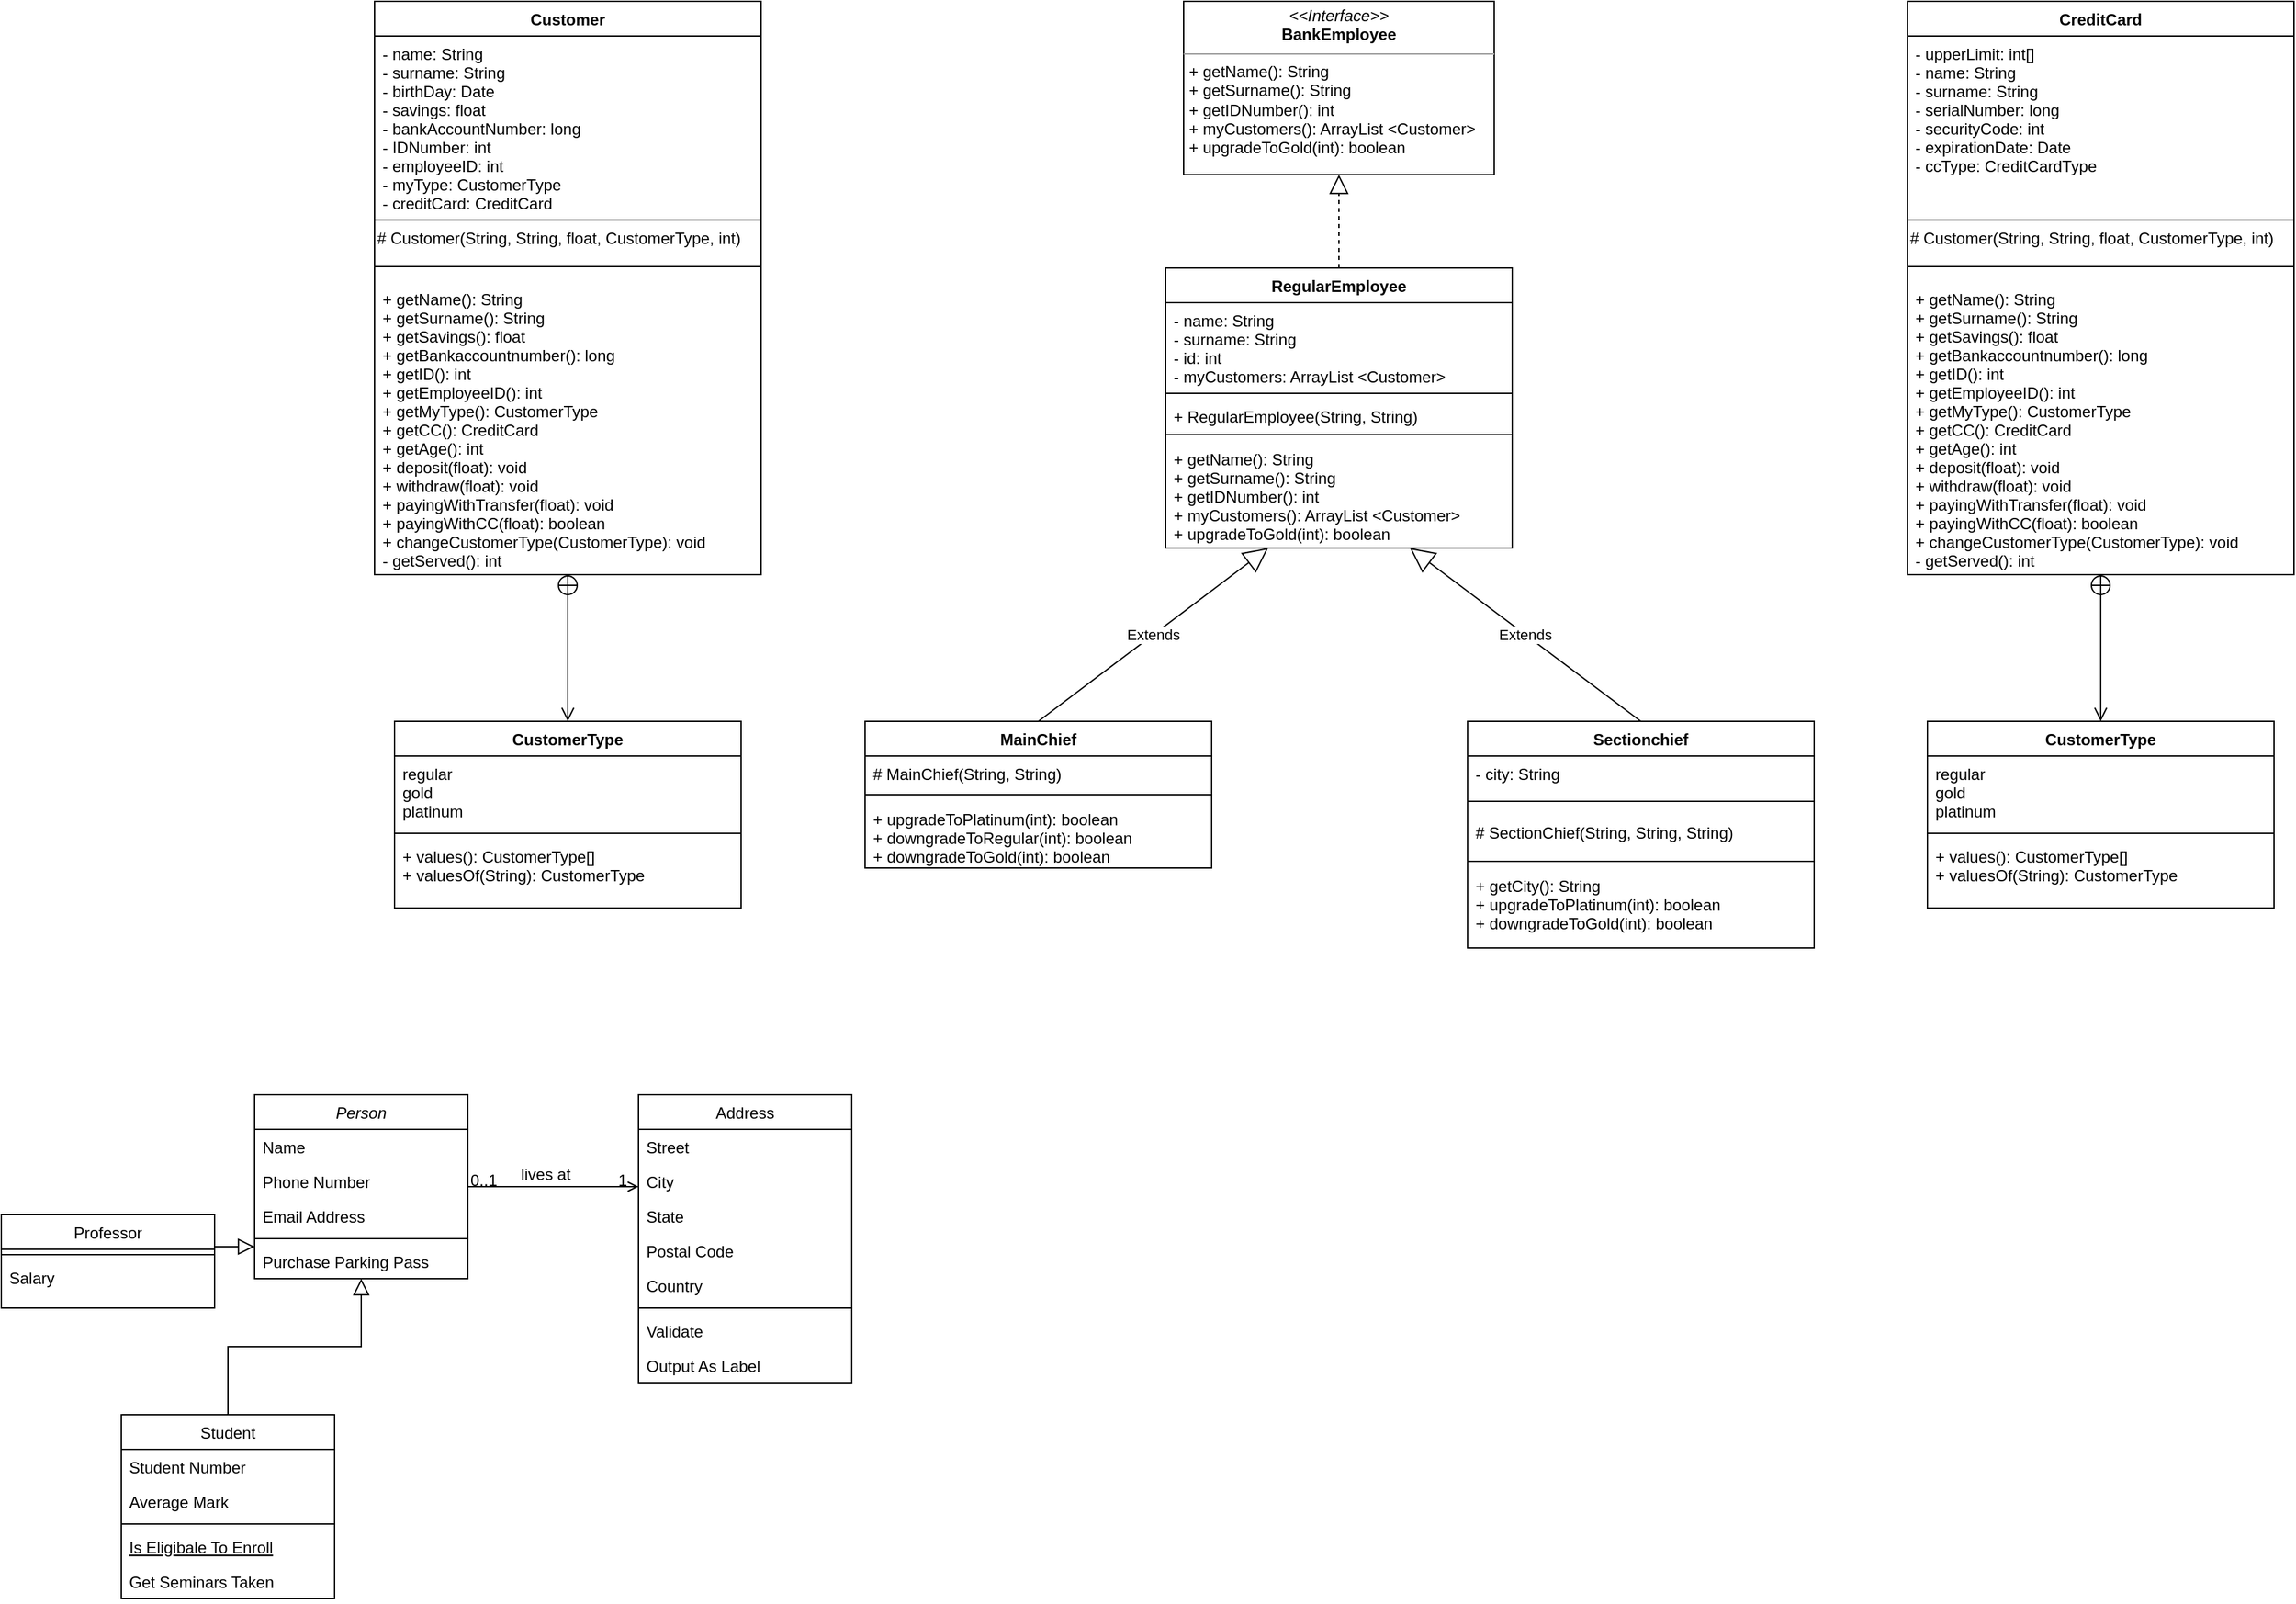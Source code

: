 <mxfile version="13.9.7" type="github">
  <diagram id="C5RBs43oDa-KdzZeNtuy" name="Page-1">
    <mxGraphModel dx="651" dy="842" grid="1" gridSize="10" guides="1" tooltips="1" connect="1" arrows="1" fold="1" page="1" pageScale="1" pageWidth="827" pageHeight="1169" math="0" shadow="0">
      <root>
        <mxCell id="WIyWlLk6GJQsqaUBKTNV-0" />
        <mxCell id="WIyWlLk6GJQsqaUBKTNV-1" parent="WIyWlLk6GJQsqaUBKTNV-0" />
        <mxCell id="zkfFHV4jXpPFQw0GAbJ--0" value="Person" style="swimlane;fontStyle=2;align=center;verticalAlign=top;childLayout=stackLayout;horizontal=1;startSize=26;horizontalStack=0;resizeParent=1;resizeLast=0;collapsible=1;marginBottom=0;rounded=0;shadow=0;strokeWidth=1;" parent="WIyWlLk6GJQsqaUBKTNV-1" vertex="1">
          <mxGeometry x="280" y="820" width="160" height="138" as="geometry">
            <mxRectangle x="230" y="140" width="160" height="26" as="alternateBounds" />
          </mxGeometry>
        </mxCell>
        <mxCell id="zkfFHV4jXpPFQw0GAbJ--1" value="Name" style="text;align=left;verticalAlign=top;spacingLeft=4;spacingRight=4;overflow=hidden;rotatable=0;points=[[0,0.5],[1,0.5]];portConstraint=eastwest;" parent="zkfFHV4jXpPFQw0GAbJ--0" vertex="1">
          <mxGeometry y="26" width="160" height="26" as="geometry" />
        </mxCell>
        <mxCell id="zkfFHV4jXpPFQw0GAbJ--2" value="Phone Number" style="text;align=left;verticalAlign=top;spacingLeft=4;spacingRight=4;overflow=hidden;rotatable=0;points=[[0,0.5],[1,0.5]];portConstraint=eastwest;rounded=0;shadow=0;html=0;" parent="zkfFHV4jXpPFQw0GAbJ--0" vertex="1">
          <mxGeometry y="52" width="160" height="26" as="geometry" />
        </mxCell>
        <mxCell id="zkfFHV4jXpPFQw0GAbJ--3" value="Email Address" style="text;align=left;verticalAlign=top;spacingLeft=4;spacingRight=4;overflow=hidden;rotatable=0;points=[[0,0.5],[1,0.5]];portConstraint=eastwest;rounded=0;shadow=0;html=0;" parent="zkfFHV4jXpPFQw0GAbJ--0" vertex="1">
          <mxGeometry y="78" width="160" height="26" as="geometry" />
        </mxCell>
        <mxCell id="zkfFHV4jXpPFQw0GAbJ--4" value="" style="line;html=1;strokeWidth=1;align=left;verticalAlign=middle;spacingTop=-1;spacingLeft=3;spacingRight=3;rotatable=0;labelPosition=right;points=[];portConstraint=eastwest;" parent="zkfFHV4jXpPFQw0GAbJ--0" vertex="1">
          <mxGeometry y="104" width="160" height="8" as="geometry" />
        </mxCell>
        <mxCell id="zkfFHV4jXpPFQw0GAbJ--5" value="Purchase Parking Pass" style="text;align=left;verticalAlign=top;spacingLeft=4;spacingRight=4;overflow=hidden;rotatable=0;points=[[0,0.5],[1,0.5]];portConstraint=eastwest;" parent="zkfFHV4jXpPFQw0GAbJ--0" vertex="1">
          <mxGeometry y="112" width="160" height="26" as="geometry" />
        </mxCell>
        <mxCell id="zkfFHV4jXpPFQw0GAbJ--6" value="Student" style="swimlane;fontStyle=0;align=center;verticalAlign=top;childLayout=stackLayout;horizontal=1;startSize=26;horizontalStack=0;resizeParent=1;resizeLast=0;collapsible=1;marginBottom=0;rounded=0;shadow=0;strokeWidth=1;" parent="WIyWlLk6GJQsqaUBKTNV-1" vertex="1">
          <mxGeometry x="180" y="1060" width="160" height="138" as="geometry">
            <mxRectangle x="130" y="380" width="160" height="26" as="alternateBounds" />
          </mxGeometry>
        </mxCell>
        <mxCell id="zkfFHV4jXpPFQw0GAbJ--7" value="Student Number" style="text;align=left;verticalAlign=top;spacingLeft=4;spacingRight=4;overflow=hidden;rotatable=0;points=[[0,0.5],[1,0.5]];portConstraint=eastwest;" parent="zkfFHV4jXpPFQw0GAbJ--6" vertex="1">
          <mxGeometry y="26" width="160" height="26" as="geometry" />
        </mxCell>
        <mxCell id="zkfFHV4jXpPFQw0GAbJ--8" value="Average Mark" style="text;align=left;verticalAlign=top;spacingLeft=4;spacingRight=4;overflow=hidden;rotatable=0;points=[[0,0.5],[1,0.5]];portConstraint=eastwest;rounded=0;shadow=0;html=0;" parent="zkfFHV4jXpPFQw0GAbJ--6" vertex="1">
          <mxGeometry y="52" width="160" height="26" as="geometry" />
        </mxCell>
        <mxCell id="zkfFHV4jXpPFQw0GAbJ--9" value="" style="line;html=1;strokeWidth=1;align=left;verticalAlign=middle;spacingTop=-1;spacingLeft=3;spacingRight=3;rotatable=0;labelPosition=right;points=[];portConstraint=eastwest;" parent="zkfFHV4jXpPFQw0GAbJ--6" vertex="1">
          <mxGeometry y="78" width="160" height="8" as="geometry" />
        </mxCell>
        <mxCell id="zkfFHV4jXpPFQw0GAbJ--10" value="Is Eligibale To Enroll" style="text;align=left;verticalAlign=top;spacingLeft=4;spacingRight=4;overflow=hidden;rotatable=0;points=[[0,0.5],[1,0.5]];portConstraint=eastwest;fontStyle=4" parent="zkfFHV4jXpPFQw0GAbJ--6" vertex="1">
          <mxGeometry y="86" width="160" height="26" as="geometry" />
        </mxCell>
        <mxCell id="zkfFHV4jXpPFQw0GAbJ--11" value="Get Seminars Taken" style="text;align=left;verticalAlign=top;spacingLeft=4;spacingRight=4;overflow=hidden;rotatable=0;points=[[0,0.5],[1,0.5]];portConstraint=eastwest;" parent="zkfFHV4jXpPFQw0GAbJ--6" vertex="1">
          <mxGeometry y="112" width="160" height="26" as="geometry" />
        </mxCell>
        <mxCell id="zkfFHV4jXpPFQw0GAbJ--12" value="" style="endArrow=block;endSize=10;endFill=0;shadow=0;strokeWidth=1;rounded=0;edgeStyle=elbowEdgeStyle;elbow=vertical;" parent="WIyWlLk6GJQsqaUBKTNV-1" source="zkfFHV4jXpPFQw0GAbJ--6" target="zkfFHV4jXpPFQw0GAbJ--0" edge="1">
          <mxGeometry width="160" relative="1" as="geometry">
            <mxPoint x="260" y="903" as="sourcePoint" />
            <mxPoint x="260" y="903" as="targetPoint" />
          </mxGeometry>
        </mxCell>
        <mxCell id="zkfFHV4jXpPFQw0GAbJ--13" value="Professor" style="swimlane;fontStyle=0;align=center;verticalAlign=top;childLayout=stackLayout;horizontal=1;startSize=26;horizontalStack=0;resizeParent=1;resizeLast=0;collapsible=1;marginBottom=0;rounded=0;shadow=0;strokeWidth=1;" parent="WIyWlLk6GJQsqaUBKTNV-1" vertex="1">
          <mxGeometry x="90" y="910" width="160" height="70" as="geometry">
            <mxRectangle x="340" y="380" width="170" height="26" as="alternateBounds" />
          </mxGeometry>
        </mxCell>
        <mxCell id="zkfFHV4jXpPFQw0GAbJ--15" value="" style="line;html=1;strokeWidth=1;align=left;verticalAlign=middle;spacingTop=-1;spacingLeft=3;spacingRight=3;rotatable=0;labelPosition=right;points=[];portConstraint=eastwest;" parent="zkfFHV4jXpPFQw0GAbJ--13" vertex="1">
          <mxGeometry y="26" width="160" height="8" as="geometry" />
        </mxCell>
        <mxCell id="zkfFHV4jXpPFQw0GAbJ--14" value="Salary" style="text;align=left;verticalAlign=top;spacingLeft=4;spacingRight=4;overflow=hidden;rotatable=0;points=[[0,0.5],[1,0.5]];portConstraint=eastwest;" parent="zkfFHV4jXpPFQw0GAbJ--13" vertex="1">
          <mxGeometry y="34" width="160" height="26" as="geometry" />
        </mxCell>
        <mxCell id="zkfFHV4jXpPFQw0GAbJ--16" value="" style="endArrow=block;endSize=10;endFill=0;shadow=0;strokeWidth=1;rounded=0;edgeStyle=elbowEdgeStyle;elbow=vertical;" parent="WIyWlLk6GJQsqaUBKTNV-1" source="zkfFHV4jXpPFQw0GAbJ--13" target="zkfFHV4jXpPFQw0GAbJ--0" edge="1">
          <mxGeometry width="160" relative="1" as="geometry">
            <mxPoint x="240" y="603" as="sourcePoint" />
            <mxPoint x="340" y="501" as="targetPoint" />
          </mxGeometry>
        </mxCell>
        <mxCell id="zkfFHV4jXpPFQw0GAbJ--17" value="Address" style="swimlane;fontStyle=0;align=center;verticalAlign=top;childLayout=stackLayout;horizontal=1;startSize=26;horizontalStack=0;resizeParent=1;resizeLast=0;collapsible=1;marginBottom=0;rounded=0;shadow=0;strokeWidth=1;" parent="WIyWlLk6GJQsqaUBKTNV-1" vertex="1">
          <mxGeometry x="568" y="820" width="160" height="216" as="geometry">
            <mxRectangle x="550" y="140" width="160" height="26" as="alternateBounds" />
          </mxGeometry>
        </mxCell>
        <mxCell id="zkfFHV4jXpPFQw0GAbJ--18" value="Street" style="text;align=left;verticalAlign=top;spacingLeft=4;spacingRight=4;overflow=hidden;rotatable=0;points=[[0,0.5],[1,0.5]];portConstraint=eastwest;" parent="zkfFHV4jXpPFQw0GAbJ--17" vertex="1">
          <mxGeometry y="26" width="160" height="26" as="geometry" />
        </mxCell>
        <mxCell id="zkfFHV4jXpPFQw0GAbJ--19" value="City" style="text;align=left;verticalAlign=top;spacingLeft=4;spacingRight=4;overflow=hidden;rotatable=0;points=[[0,0.5],[1,0.5]];portConstraint=eastwest;rounded=0;shadow=0;html=0;" parent="zkfFHV4jXpPFQw0GAbJ--17" vertex="1">
          <mxGeometry y="52" width="160" height="26" as="geometry" />
        </mxCell>
        <mxCell id="zkfFHV4jXpPFQw0GAbJ--20" value="State" style="text;align=left;verticalAlign=top;spacingLeft=4;spacingRight=4;overflow=hidden;rotatable=0;points=[[0,0.5],[1,0.5]];portConstraint=eastwest;rounded=0;shadow=0;html=0;" parent="zkfFHV4jXpPFQw0GAbJ--17" vertex="1">
          <mxGeometry y="78" width="160" height="26" as="geometry" />
        </mxCell>
        <mxCell id="zkfFHV4jXpPFQw0GAbJ--21" value="Postal Code" style="text;align=left;verticalAlign=top;spacingLeft=4;spacingRight=4;overflow=hidden;rotatable=0;points=[[0,0.5],[1,0.5]];portConstraint=eastwest;rounded=0;shadow=0;html=0;" parent="zkfFHV4jXpPFQw0GAbJ--17" vertex="1">
          <mxGeometry y="104" width="160" height="26" as="geometry" />
        </mxCell>
        <mxCell id="zkfFHV4jXpPFQw0GAbJ--22" value="Country" style="text;align=left;verticalAlign=top;spacingLeft=4;spacingRight=4;overflow=hidden;rotatable=0;points=[[0,0.5],[1,0.5]];portConstraint=eastwest;rounded=0;shadow=0;html=0;" parent="zkfFHV4jXpPFQw0GAbJ--17" vertex="1">
          <mxGeometry y="130" width="160" height="26" as="geometry" />
        </mxCell>
        <mxCell id="zkfFHV4jXpPFQw0GAbJ--23" value="" style="line;html=1;strokeWidth=1;align=left;verticalAlign=middle;spacingTop=-1;spacingLeft=3;spacingRight=3;rotatable=0;labelPosition=right;points=[];portConstraint=eastwest;" parent="zkfFHV4jXpPFQw0GAbJ--17" vertex="1">
          <mxGeometry y="156" width="160" height="8" as="geometry" />
        </mxCell>
        <mxCell id="zkfFHV4jXpPFQw0GAbJ--24" value="Validate" style="text;align=left;verticalAlign=top;spacingLeft=4;spacingRight=4;overflow=hidden;rotatable=0;points=[[0,0.5],[1,0.5]];portConstraint=eastwest;" parent="zkfFHV4jXpPFQw0GAbJ--17" vertex="1">
          <mxGeometry y="164" width="160" height="26" as="geometry" />
        </mxCell>
        <mxCell id="zkfFHV4jXpPFQw0GAbJ--25" value="Output As Label" style="text;align=left;verticalAlign=top;spacingLeft=4;spacingRight=4;overflow=hidden;rotatable=0;points=[[0,0.5],[1,0.5]];portConstraint=eastwest;" parent="zkfFHV4jXpPFQw0GAbJ--17" vertex="1">
          <mxGeometry y="190" width="160" height="26" as="geometry" />
        </mxCell>
        <mxCell id="zkfFHV4jXpPFQw0GAbJ--26" value="" style="endArrow=open;shadow=0;strokeWidth=1;rounded=0;endFill=1;edgeStyle=elbowEdgeStyle;elbow=vertical;" parent="WIyWlLk6GJQsqaUBKTNV-1" source="zkfFHV4jXpPFQw0GAbJ--0" target="zkfFHV4jXpPFQw0GAbJ--17" edge="1">
          <mxGeometry x="0.5" y="41" relative="1" as="geometry">
            <mxPoint x="410" y="422" as="sourcePoint" />
            <mxPoint x="570" y="422" as="targetPoint" />
            <mxPoint x="-40" y="32" as="offset" />
          </mxGeometry>
        </mxCell>
        <mxCell id="zkfFHV4jXpPFQw0GAbJ--27" value="0..1" style="resizable=0;align=left;verticalAlign=bottom;labelBackgroundColor=none;fontSize=12;" parent="zkfFHV4jXpPFQw0GAbJ--26" connectable="0" vertex="1">
          <mxGeometry x="-1" relative="1" as="geometry">
            <mxPoint y="4" as="offset" />
          </mxGeometry>
        </mxCell>
        <mxCell id="zkfFHV4jXpPFQw0GAbJ--28" value="1" style="resizable=0;align=right;verticalAlign=bottom;labelBackgroundColor=none;fontSize=12;" parent="zkfFHV4jXpPFQw0GAbJ--26" connectable="0" vertex="1">
          <mxGeometry x="1" relative="1" as="geometry">
            <mxPoint x="-7" y="4" as="offset" />
          </mxGeometry>
        </mxCell>
        <mxCell id="zkfFHV4jXpPFQw0GAbJ--29" value="lives at" style="text;html=1;resizable=0;points=[];;align=center;verticalAlign=middle;labelBackgroundColor=none;rounded=0;shadow=0;strokeWidth=1;fontSize=12;" parent="zkfFHV4jXpPFQw0GAbJ--26" vertex="1" connectable="0">
          <mxGeometry x="0.5" y="49" relative="1" as="geometry">
            <mxPoint x="-38" y="40" as="offset" />
          </mxGeometry>
        </mxCell>
        <mxCell id="6Sv1Ct6tXsj0_WHqYkc9-1" value="&lt;p style=&quot;margin: 0px ; margin-top: 4px ; text-align: center&quot;&gt;&lt;i&gt;&amp;lt;&amp;lt;Interface&amp;gt;&amp;gt;&lt;/i&gt;&lt;br&gt;&lt;b&gt;BankEmployee&lt;/b&gt;&lt;/p&gt;&lt;hr size=&quot;1&quot;&gt;&lt;p style=&quot;margin: 0px ; margin-left: 4px&quot;&gt;&lt;/p&gt;&lt;p style=&quot;margin: 0px ; margin-left: 4px&quot;&gt;+ getName(): String&lt;/p&gt;&lt;p style=&quot;margin: 0px ; margin-left: 4px&quot;&gt;+ getSurname(): String&lt;/p&gt;&lt;p style=&quot;margin: 0px ; margin-left: 4px&quot;&gt;+ getIDNumber(): int&lt;/p&gt;&lt;p style=&quot;margin: 0px ; margin-left: 4px&quot;&gt;+ myCustomers(): ArrayList &amp;lt;Customer&amp;gt;&lt;/p&gt;&lt;p style=&quot;margin: 0px ; margin-left: 4px&quot;&gt;+ upgradeToGold(int): boolean&lt;/p&gt;" style="verticalAlign=top;align=left;overflow=fill;fontSize=12;fontFamily=Helvetica;html=1;" vertex="1" parent="WIyWlLk6GJQsqaUBKTNV-1">
          <mxGeometry x="977" width="233" height="130" as="geometry" />
        </mxCell>
        <mxCell id="6Sv1Ct6tXsj0_WHqYkc9-8" value="Customer" style="swimlane;fontStyle=1;align=center;verticalAlign=top;childLayout=stackLayout;horizontal=1;startSize=26;horizontalStack=0;resizeParent=1;resizeParentMax=0;resizeLast=0;collapsible=1;marginBottom=0;" vertex="1" parent="WIyWlLk6GJQsqaUBKTNV-1">
          <mxGeometry x="370" width="290" height="430" as="geometry" />
        </mxCell>
        <mxCell id="6Sv1Ct6tXsj0_WHqYkc9-9" value="- name: String&#xa;- surname: String&#xa;- birthDay: Date&#xa;- savings: float&#xa;- bankAccountNumber: long&#xa;- IDNumber: int&#xa;- employeeID: int&#xa;- myType: CustomerType&#xa;- creditCard: CreditCard" style="text;strokeColor=none;fillColor=none;align=left;verticalAlign=top;spacingLeft=4;spacingRight=4;overflow=hidden;rotatable=0;points=[[0,0.5],[1,0.5]];portConstraint=eastwest;" vertex="1" parent="6Sv1Ct6tXsj0_WHqYkc9-8">
          <mxGeometry y="26" width="290" height="134" as="geometry" />
        </mxCell>
        <mxCell id="6Sv1Ct6tXsj0_WHqYkc9-10" value="" style="line;strokeWidth=1;fillColor=none;align=left;verticalAlign=middle;spacingTop=-1;spacingLeft=3;spacingRight=3;rotatable=0;labelPosition=right;points=[];portConstraint=eastwest;" vertex="1" parent="6Sv1Ct6tXsj0_WHqYkc9-8">
          <mxGeometry y="160" width="290" height="8" as="geometry" />
        </mxCell>
        <mxCell id="6Sv1Ct6tXsj0_WHqYkc9-49" value="# Customer(String, String, float, CustomerType, int)&lt;br&gt;" style="text;html=1;align=left;verticalAlign=middle;resizable=0;points=[];autosize=1;" vertex="1" parent="6Sv1Ct6tXsj0_WHqYkc9-8">
          <mxGeometry y="168" width="290" height="20" as="geometry" />
        </mxCell>
        <mxCell id="6Sv1Ct6tXsj0_WHqYkc9-48" value="" style="line;strokeWidth=1;fillColor=none;align=left;verticalAlign=middle;spacingTop=-1;spacingLeft=3;spacingRight=3;rotatable=0;labelPosition=right;points=[];portConstraint=eastwest;" vertex="1" parent="6Sv1Ct6tXsj0_WHqYkc9-8">
          <mxGeometry y="188" width="290" height="22" as="geometry" />
        </mxCell>
        <mxCell id="6Sv1Ct6tXsj0_WHqYkc9-11" value="+ getName(): String&#xa;+ getSurname(): String&#xa;+ getSavings(): float&#xa;+ getBankaccountnumber(): long&#xa;+ getID(): int&#xa;+ getEmployeeID(): int&#xa;+ getMyType(): CustomerType&#xa;+ getCC(): CreditCard&#xa;+ getAge(): int&#xa;+ deposit(float): void&#xa;+ withdraw(float): void&#xa;+ payingWithTransfer(float): void&#xa;+ payingWithCC(float): boolean&#xa;+ changeCustomerType(CustomerType): void&#xa;- getServed(): int&#xa;" style="text;strokeColor=none;fillColor=none;align=left;verticalAlign=top;spacingLeft=4;spacingRight=4;overflow=hidden;rotatable=0;points=[[0,0.5],[1,0.5]];portConstraint=eastwest;" vertex="1" parent="6Sv1Ct6tXsj0_WHqYkc9-8">
          <mxGeometry y="210" width="290" height="220" as="geometry" />
        </mxCell>
        <mxCell id="6Sv1Ct6tXsj0_WHqYkc9-14" value="CustomerType" style="swimlane;fontStyle=1;align=center;verticalAlign=top;childLayout=stackLayout;horizontal=1;startSize=26;horizontalStack=0;resizeParent=1;resizeParentMax=0;resizeLast=0;collapsible=1;marginBottom=0;" vertex="1" parent="WIyWlLk6GJQsqaUBKTNV-1">
          <mxGeometry x="385" y="540" width="260" height="140" as="geometry" />
        </mxCell>
        <mxCell id="6Sv1Ct6tXsj0_WHqYkc9-15" value="regular&#xa;gold&#xa;platinum" style="text;strokeColor=none;fillColor=none;align=left;verticalAlign=top;spacingLeft=4;spacingRight=4;overflow=hidden;rotatable=0;points=[[0,0.5],[1,0.5]];portConstraint=eastwest;" vertex="1" parent="6Sv1Ct6tXsj0_WHqYkc9-14">
          <mxGeometry y="26" width="260" height="54" as="geometry" />
        </mxCell>
        <mxCell id="6Sv1Ct6tXsj0_WHqYkc9-16" value="" style="line;strokeWidth=1;fillColor=none;align=left;verticalAlign=middle;spacingTop=-1;spacingLeft=3;spacingRight=3;rotatable=0;labelPosition=right;points=[];portConstraint=eastwest;" vertex="1" parent="6Sv1Ct6tXsj0_WHqYkc9-14">
          <mxGeometry y="80" width="260" height="8" as="geometry" />
        </mxCell>
        <mxCell id="6Sv1Ct6tXsj0_WHqYkc9-17" value="+ values(): CustomerType[]&#xa;+ valuesOf(String): CustomerType" style="text;strokeColor=none;fillColor=none;align=left;verticalAlign=top;spacingLeft=4;spacingRight=4;overflow=hidden;rotatable=0;points=[[0,0.5],[1,0.5]];portConstraint=eastwest;" vertex="1" parent="6Sv1Ct6tXsj0_WHqYkc9-14">
          <mxGeometry y="88" width="260" height="52" as="geometry" />
        </mxCell>
        <mxCell id="6Sv1Ct6tXsj0_WHqYkc9-18" value="" style="endArrow=open;startArrow=circlePlus;endFill=0;startFill=0;endSize=8;html=1;entryX=0.5;entryY=0;entryDx=0;entryDy=0;" edge="1" parent="WIyWlLk6GJQsqaUBKTNV-1" source="6Sv1Ct6tXsj0_WHqYkc9-11" target="6Sv1Ct6tXsj0_WHqYkc9-14">
          <mxGeometry width="160" relative="1" as="geometry">
            <mxPoint x="480" y="430" as="sourcePoint" />
            <mxPoint x="660" y="390" as="targetPoint" />
          </mxGeometry>
        </mxCell>
        <mxCell id="6Sv1Ct6tXsj0_WHqYkc9-23" value="" style="endArrow=block;dashed=1;endFill=0;endSize=12;html=1;entryX=0.5;entryY=1;entryDx=0;entryDy=0;exitX=0.5;exitY=0;exitDx=0;exitDy=0;" edge="1" parent="WIyWlLk6GJQsqaUBKTNV-1" source="6Sv1Ct6tXsj0_WHqYkc9-24" target="6Sv1Ct6tXsj0_WHqYkc9-1">
          <mxGeometry width="160" relative="1" as="geometry">
            <mxPoint x="944" y="190" as="sourcePoint" />
            <mxPoint x="1100" y="-20" as="targetPoint" />
          </mxGeometry>
        </mxCell>
        <mxCell id="6Sv1Ct6tXsj0_WHqYkc9-24" value="RegularEmployee" style="swimlane;fontStyle=1;align=center;verticalAlign=top;childLayout=stackLayout;horizontal=1;startSize=26;horizontalStack=0;resizeParent=1;resizeParentMax=0;resizeLast=0;collapsible=1;marginBottom=0;" vertex="1" parent="WIyWlLk6GJQsqaUBKTNV-1">
          <mxGeometry x="963.5" y="200" width="260" height="210" as="geometry" />
        </mxCell>
        <mxCell id="6Sv1Ct6tXsj0_WHqYkc9-25" value="- name: String&#xa;- surname: String&#xa;- id: int&#xa;- myCustomers: ArrayList &lt;Customer&gt;&#xa;" style="text;strokeColor=none;fillColor=none;align=left;verticalAlign=top;spacingLeft=4;spacingRight=4;overflow=hidden;rotatable=0;points=[[0,0.5],[1,0.5]];portConstraint=eastwest;" vertex="1" parent="6Sv1Ct6tXsj0_WHqYkc9-24">
          <mxGeometry y="26" width="260" height="64" as="geometry" />
        </mxCell>
        <mxCell id="6Sv1Ct6tXsj0_WHqYkc9-26" value="" style="line;strokeWidth=1;fillColor=none;align=left;verticalAlign=middle;spacingTop=-1;spacingLeft=3;spacingRight=3;rotatable=0;labelPosition=right;points=[];portConstraint=eastwest;" vertex="1" parent="6Sv1Ct6tXsj0_WHqYkc9-24">
          <mxGeometry y="90" width="260" height="8" as="geometry" />
        </mxCell>
        <mxCell id="6Sv1Ct6tXsj0_WHqYkc9-31" value="+ RegularEmployee(String, String)&#xa;&#xa;" style="text;strokeColor=none;fillColor=none;align=left;verticalAlign=top;spacingLeft=4;spacingRight=4;overflow=hidden;rotatable=0;points=[[0,0.5],[1,0.5]];portConstraint=eastwest;" vertex="1" parent="6Sv1Ct6tXsj0_WHqYkc9-24">
          <mxGeometry y="98" width="260" height="22" as="geometry" />
        </mxCell>
        <mxCell id="6Sv1Ct6tXsj0_WHqYkc9-28" value="" style="line;strokeWidth=1;fillColor=none;align=left;verticalAlign=middle;spacingTop=-1;spacingLeft=3;spacingRight=3;rotatable=0;labelPosition=right;points=[];portConstraint=eastwest;" vertex="1" parent="6Sv1Ct6tXsj0_WHqYkc9-24">
          <mxGeometry y="120" width="260" height="10" as="geometry" />
        </mxCell>
        <mxCell id="6Sv1Ct6tXsj0_WHqYkc9-27" value="+ getName(): String&#xa;+ getSurname(): String&#xa;+ getIDNumber(): int&#xa;+ myCustomers(): ArrayList &lt;Customer&gt;&#xa;+ upgradeToGold(int): boolean&#xa;" style="text;strokeColor=none;fillColor=none;align=left;verticalAlign=top;spacingLeft=4;spacingRight=4;overflow=hidden;rotatable=0;points=[[0,0.5],[1,0.5]];portConstraint=eastwest;" vertex="1" parent="6Sv1Ct6tXsj0_WHqYkc9-24">
          <mxGeometry y="130" width="260" height="80" as="geometry" />
        </mxCell>
        <mxCell id="6Sv1Ct6tXsj0_WHqYkc9-33" value="Extends" style="endArrow=block;endSize=16;endFill=0;html=1;exitX=0.5;exitY=0;exitDx=0;exitDy=0;" edge="1" parent="WIyWlLk6GJQsqaUBKTNV-1" source="6Sv1Ct6tXsj0_WHqYkc9-34" target="6Sv1Ct6tXsj0_WHqYkc9-27">
          <mxGeometry width="160" relative="1" as="geometry">
            <mxPoint x="1030" y="380" as="sourcePoint" />
            <mxPoint x="1090" y="440" as="targetPoint" />
          </mxGeometry>
        </mxCell>
        <mxCell id="6Sv1Ct6tXsj0_WHqYkc9-34" value="Sectionchief" style="swimlane;fontStyle=1;align=center;verticalAlign=top;childLayout=stackLayout;horizontal=1;startSize=26;horizontalStack=0;resizeParent=1;resizeParentMax=0;resizeLast=0;collapsible=1;marginBottom=0;" vertex="1" parent="WIyWlLk6GJQsqaUBKTNV-1">
          <mxGeometry x="1190" y="540" width="260" height="170" as="geometry" />
        </mxCell>
        <mxCell id="6Sv1Ct6tXsj0_WHqYkc9-46" value="- city: String" style="text;strokeColor=none;fillColor=none;align=left;verticalAlign=top;spacingLeft=4;spacingRight=4;overflow=hidden;rotatable=0;points=[[0,0.5],[1,0.5]];portConstraint=eastwest;" vertex="1" parent="6Sv1Ct6tXsj0_WHqYkc9-34">
          <mxGeometry y="26" width="260" height="24" as="geometry" />
        </mxCell>
        <mxCell id="6Sv1Ct6tXsj0_WHqYkc9-45" value="" style="line;strokeWidth=1;fillColor=none;align=left;verticalAlign=middle;spacingTop=-1;spacingLeft=3;spacingRight=3;rotatable=0;labelPosition=right;points=[];portConstraint=eastwest;" vertex="1" parent="6Sv1Ct6tXsj0_WHqYkc9-34">
          <mxGeometry y="50" width="260" height="20" as="geometry" />
        </mxCell>
        <mxCell id="6Sv1Ct6tXsj0_WHqYkc9-37" value="# SectionChief(String, String, String)&#xa;&#xa;" style="text;strokeColor=none;fillColor=none;align=left;verticalAlign=top;spacingLeft=4;spacingRight=4;overflow=hidden;rotatable=0;points=[[0,0.5],[1,0.5]];portConstraint=eastwest;" vertex="1" parent="6Sv1Ct6tXsj0_WHqYkc9-34">
          <mxGeometry y="70" width="260" height="30" as="geometry" />
        </mxCell>
        <mxCell id="6Sv1Ct6tXsj0_WHqYkc9-38" value="" style="line;strokeWidth=1;fillColor=none;align=left;verticalAlign=middle;spacingTop=-1;spacingLeft=3;spacingRight=3;rotatable=0;labelPosition=right;points=[];portConstraint=eastwest;" vertex="1" parent="6Sv1Ct6tXsj0_WHqYkc9-34">
          <mxGeometry y="100" width="260" height="10" as="geometry" />
        </mxCell>
        <mxCell id="6Sv1Ct6tXsj0_WHqYkc9-39" value="+ getCity(): String&#xa;+ upgradeToPlatinum(int): boolean&#xa;+ downgradeToGold(int): boolean" style="text;strokeColor=none;fillColor=none;align=left;verticalAlign=top;spacingLeft=4;spacingRight=4;overflow=hidden;rotatable=0;points=[[0,0.5],[1,0.5]];portConstraint=eastwest;" vertex="1" parent="6Sv1Ct6tXsj0_WHqYkc9-34">
          <mxGeometry y="110" width="260" height="60" as="geometry" />
        </mxCell>
        <mxCell id="6Sv1Ct6tXsj0_WHqYkc9-40" value="Extends" style="endArrow=block;endSize=16;endFill=0;html=1;exitX=0.5;exitY=0;exitDx=0;exitDy=0;" edge="1" parent="WIyWlLk6GJQsqaUBKTNV-1" source="6Sv1Ct6tXsj0_WHqYkc9-41" target="6Sv1Ct6tXsj0_WHqYkc9-27">
          <mxGeometry width="160" relative="1" as="geometry">
            <mxPoint x="1040" y="390" as="sourcePoint" />
            <mxPoint x="1088.94" y="421.6" as="targetPoint" />
          </mxGeometry>
        </mxCell>
        <mxCell id="6Sv1Ct6tXsj0_WHqYkc9-41" value="MainChief" style="swimlane;fontStyle=1;align=center;verticalAlign=top;childLayout=stackLayout;horizontal=1;startSize=26;horizontalStack=0;resizeParent=1;resizeParentMax=0;resizeLast=0;collapsible=1;marginBottom=0;" vertex="1" parent="WIyWlLk6GJQsqaUBKTNV-1">
          <mxGeometry x="738" y="540" width="260" height="110" as="geometry" />
        </mxCell>
        <mxCell id="6Sv1Ct6tXsj0_WHqYkc9-42" value="# MainChief(String, String)&#xa;&#xa;" style="text;strokeColor=none;fillColor=none;align=left;verticalAlign=top;spacingLeft=4;spacingRight=4;overflow=hidden;rotatable=0;points=[[0,0.5],[1,0.5]];portConstraint=eastwest;" vertex="1" parent="6Sv1Ct6tXsj0_WHqYkc9-41">
          <mxGeometry y="26" width="260" height="24" as="geometry" />
        </mxCell>
        <mxCell id="6Sv1Ct6tXsj0_WHqYkc9-43" value="" style="line;strokeWidth=1;fillColor=none;align=left;verticalAlign=middle;spacingTop=-1;spacingLeft=3;spacingRight=3;rotatable=0;labelPosition=right;points=[];portConstraint=eastwest;" vertex="1" parent="6Sv1Ct6tXsj0_WHqYkc9-41">
          <mxGeometry y="50" width="260" height="10" as="geometry" />
        </mxCell>
        <mxCell id="6Sv1Ct6tXsj0_WHqYkc9-44" value="+ upgradeToPlatinum(int): boolean&#xa;+ downgradeToRegular(int): boolean&#xa;+ downgradeToGold(int): boolean" style="text;strokeColor=none;fillColor=none;align=left;verticalAlign=top;spacingLeft=4;spacingRight=4;overflow=hidden;rotatable=0;points=[[0,0.5],[1,0.5]];portConstraint=eastwest;" vertex="1" parent="6Sv1Ct6tXsj0_WHqYkc9-41">
          <mxGeometry y="60" width="260" height="50" as="geometry" />
        </mxCell>
        <mxCell id="6Sv1Ct6tXsj0_WHqYkc9-50" value="CreditCard" style="swimlane;fontStyle=1;align=center;verticalAlign=top;childLayout=stackLayout;horizontal=1;startSize=26;horizontalStack=0;resizeParent=1;resizeParentMax=0;resizeLast=0;collapsible=1;marginBottom=0;" vertex="1" parent="WIyWlLk6GJQsqaUBKTNV-1">
          <mxGeometry x="1520" width="290" height="430" as="geometry" />
        </mxCell>
        <mxCell id="6Sv1Ct6tXsj0_WHqYkc9-51" value="- upperLimit: int[]&#xa;- name: String&#xa;- surname: String&#xa;- serialNumber: long&#xa;- securityCode: int&#xa;- expirationDate: Date&#xa;- ccType: CreditCardType&#xa; " style="text;strokeColor=none;fillColor=none;align=left;verticalAlign=top;spacingLeft=4;spacingRight=4;overflow=hidden;rotatable=0;points=[[0,0.5],[1,0.5]];portConstraint=eastwest;" vertex="1" parent="6Sv1Ct6tXsj0_WHqYkc9-50">
          <mxGeometry y="26" width="290" height="134" as="geometry" />
        </mxCell>
        <mxCell id="6Sv1Ct6tXsj0_WHqYkc9-52" value="" style="line;strokeWidth=1;fillColor=none;align=left;verticalAlign=middle;spacingTop=-1;spacingLeft=3;spacingRight=3;rotatable=0;labelPosition=right;points=[];portConstraint=eastwest;" vertex="1" parent="6Sv1Ct6tXsj0_WHqYkc9-50">
          <mxGeometry y="160" width="290" height="8" as="geometry" />
        </mxCell>
        <mxCell id="6Sv1Ct6tXsj0_WHqYkc9-53" value="# Customer(String, String, float, CustomerType, int)&lt;br&gt;" style="text;html=1;align=left;verticalAlign=middle;resizable=0;points=[];autosize=1;" vertex="1" parent="6Sv1Ct6tXsj0_WHqYkc9-50">
          <mxGeometry y="168" width="290" height="20" as="geometry" />
        </mxCell>
        <mxCell id="6Sv1Ct6tXsj0_WHqYkc9-54" value="" style="line;strokeWidth=1;fillColor=none;align=left;verticalAlign=middle;spacingTop=-1;spacingLeft=3;spacingRight=3;rotatable=0;labelPosition=right;points=[];portConstraint=eastwest;" vertex="1" parent="6Sv1Ct6tXsj0_WHqYkc9-50">
          <mxGeometry y="188" width="290" height="22" as="geometry" />
        </mxCell>
        <mxCell id="6Sv1Ct6tXsj0_WHqYkc9-55" value="+ getName(): String&#xa;+ getSurname(): String&#xa;+ getSavings(): float&#xa;+ getBankaccountnumber(): long&#xa;+ getID(): int&#xa;+ getEmployeeID(): int&#xa;+ getMyType(): CustomerType&#xa;+ getCC(): CreditCard&#xa;+ getAge(): int&#xa;+ deposit(float): void&#xa;+ withdraw(float): void&#xa;+ payingWithTransfer(float): void&#xa;+ payingWithCC(float): boolean&#xa;+ changeCustomerType(CustomerType): void&#xa;- getServed(): int&#xa;" style="text;strokeColor=none;fillColor=none;align=left;verticalAlign=top;spacingLeft=4;spacingRight=4;overflow=hidden;rotatable=0;points=[[0,0.5],[1,0.5]];portConstraint=eastwest;" vertex="1" parent="6Sv1Ct6tXsj0_WHqYkc9-50">
          <mxGeometry y="210" width="290" height="220" as="geometry" />
        </mxCell>
        <mxCell id="6Sv1Ct6tXsj0_WHqYkc9-56" value="CustomerType" style="swimlane;fontStyle=1;align=center;verticalAlign=top;childLayout=stackLayout;horizontal=1;startSize=26;horizontalStack=0;resizeParent=1;resizeParentMax=0;resizeLast=0;collapsible=1;marginBottom=0;" vertex="1" parent="WIyWlLk6GJQsqaUBKTNV-1">
          <mxGeometry x="1535" y="540" width="260" height="140" as="geometry" />
        </mxCell>
        <mxCell id="6Sv1Ct6tXsj0_WHqYkc9-57" value="regular&#xa;gold&#xa;platinum" style="text;strokeColor=none;fillColor=none;align=left;verticalAlign=top;spacingLeft=4;spacingRight=4;overflow=hidden;rotatable=0;points=[[0,0.5],[1,0.5]];portConstraint=eastwest;" vertex="1" parent="6Sv1Ct6tXsj0_WHqYkc9-56">
          <mxGeometry y="26" width="260" height="54" as="geometry" />
        </mxCell>
        <mxCell id="6Sv1Ct6tXsj0_WHqYkc9-58" value="" style="line;strokeWidth=1;fillColor=none;align=left;verticalAlign=middle;spacingTop=-1;spacingLeft=3;spacingRight=3;rotatable=0;labelPosition=right;points=[];portConstraint=eastwest;" vertex="1" parent="6Sv1Ct6tXsj0_WHqYkc9-56">
          <mxGeometry y="80" width="260" height="8" as="geometry" />
        </mxCell>
        <mxCell id="6Sv1Ct6tXsj0_WHqYkc9-59" value="+ values(): CustomerType[]&#xa;+ valuesOf(String): CustomerType" style="text;strokeColor=none;fillColor=none;align=left;verticalAlign=top;spacingLeft=4;spacingRight=4;overflow=hidden;rotatable=0;points=[[0,0.5],[1,0.5]];portConstraint=eastwest;" vertex="1" parent="6Sv1Ct6tXsj0_WHqYkc9-56">
          <mxGeometry y="88" width="260" height="52" as="geometry" />
        </mxCell>
        <mxCell id="6Sv1Ct6tXsj0_WHqYkc9-60" value="" style="endArrow=open;startArrow=circlePlus;endFill=0;startFill=0;endSize=8;html=1;entryX=0.5;entryY=0;entryDx=0;entryDy=0;" edge="1" parent="WIyWlLk6GJQsqaUBKTNV-1" source="6Sv1Ct6tXsj0_WHqYkc9-55" target="6Sv1Ct6tXsj0_WHqYkc9-56">
          <mxGeometry width="160" relative="1" as="geometry">
            <mxPoint x="1630" y="430" as="sourcePoint" />
            <mxPoint x="1810" y="390" as="targetPoint" />
          </mxGeometry>
        </mxCell>
      </root>
    </mxGraphModel>
  </diagram>
</mxfile>
